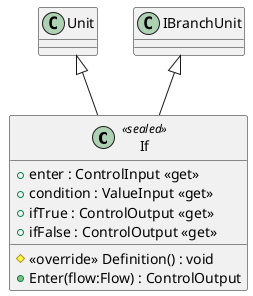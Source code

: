 @startuml
class If <<sealed>> {
    + enter : ControlInput <<get>>
    + condition : ValueInput <<get>>
    + ifTrue : ControlOutput <<get>>
    + ifFalse : ControlOutput <<get>>
    # <<override>> Definition() : void
    + Enter(flow:Flow) : ControlOutput
}
Unit <|-- If
IBranchUnit <|-- If
@enduml
